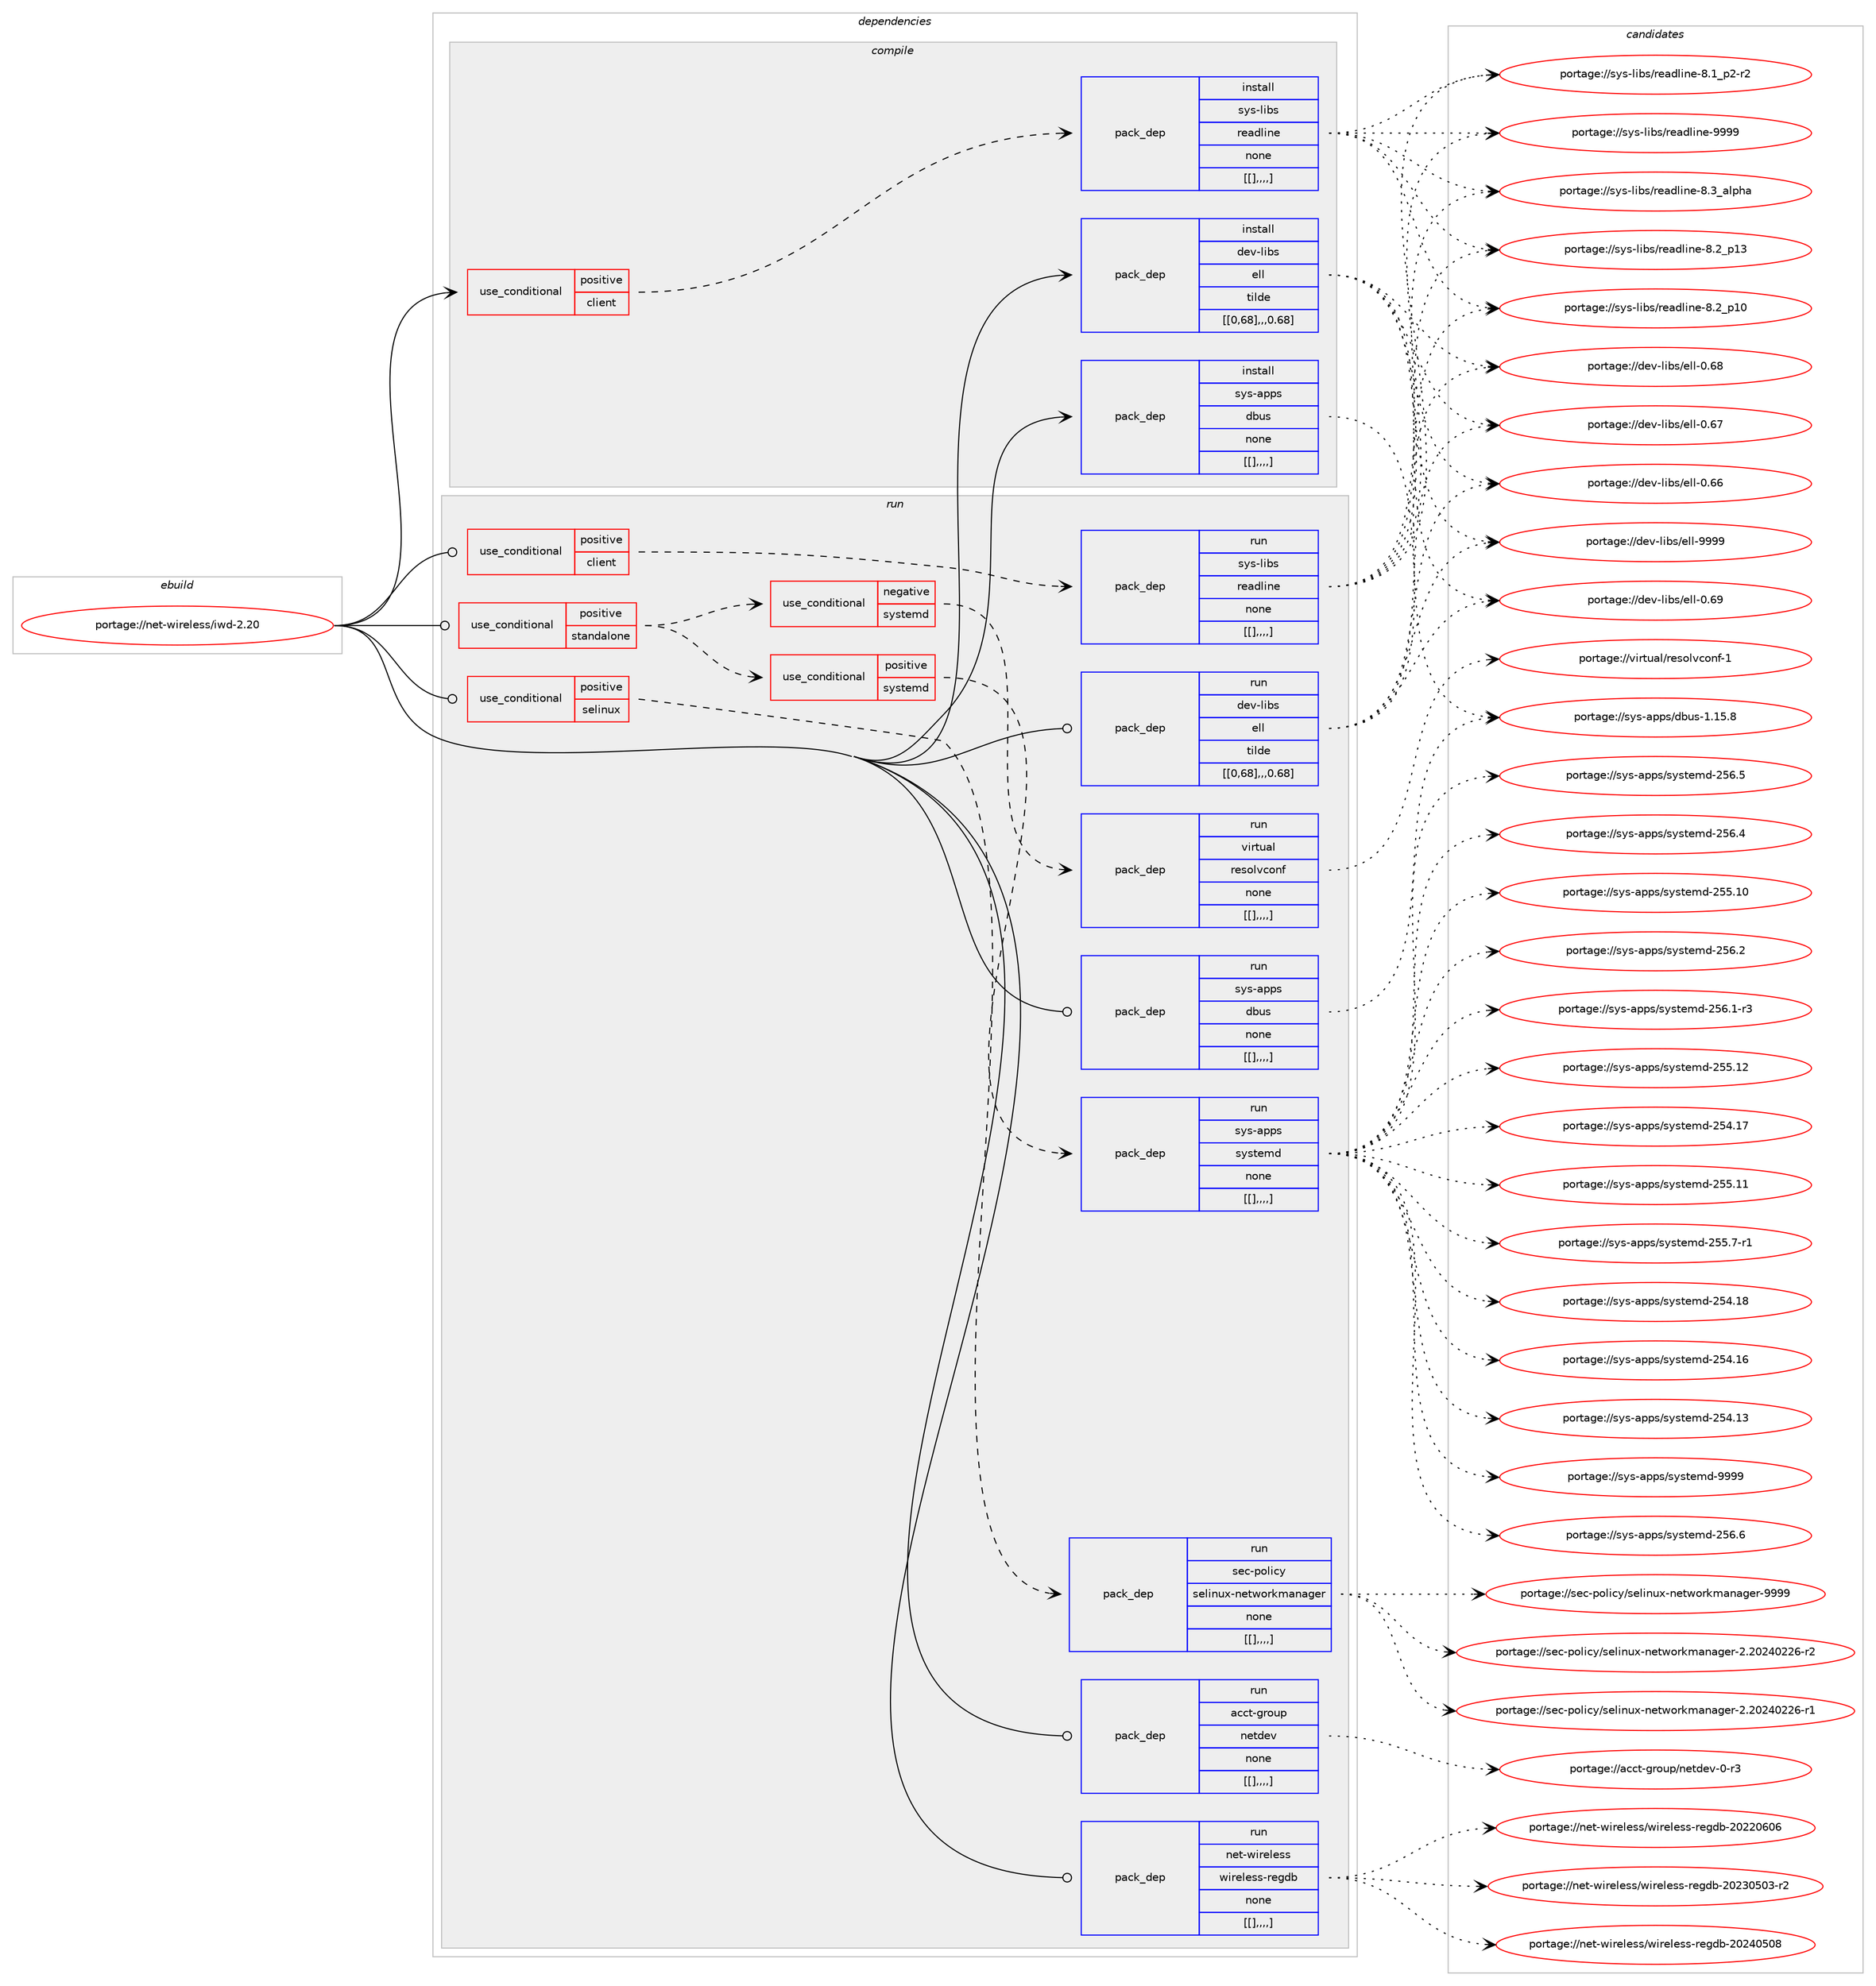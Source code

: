 digraph prolog {

# *************
# Graph options
# *************

newrank=true;
concentrate=true;
compound=true;
graph [rankdir=LR,fontname=Helvetica,fontsize=10,ranksep=1.5];#, ranksep=2.5, nodesep=0.2];
edge  [arrowhead=vee];
node  [fontname=Helvetica,fontsize=10];

# **********
# The ebuild
# **********

subgraph cluster_leftcol {
color=gray;
label=<<i>ebuild</i>>;
id [label="portage://net-wireless/iwd-2.20", color=red, width=4, href="../net-wireless/iwd-2.20.svg"];
}

# ****************
# The dependencies
# ****************

subgraph cluster_midcol {
color=gray;
label=<<i>dependencies</i>>;
subgraph cluster_compile {
fillcolor="#eeeeee";
style=filled;
label=<<i>compile</i>>;
subgraph cond1839 {
dependency5157 [label=<<TABLE BORDER="0" CELLBORDER="1" CELLSPACING="0" CELLPADDING="4"><TR><TD ROWSPAN="3" CELLPADDING="10">use_conditional</TD></TR><TR><TD>positive</TD></TR><TR><TD>client</TD></TR></TABLE>>, shape=none, color=red];
subgraph pack3303 {
dependency5158 [label=<<TABLE BORDER="0" CELLBORDER="1" CELLSPACING="0" CELLPADDING="4" WIDTH="220"><TR><TD ROWSPAN="6" CELLPADDING="30">pack_dep</TD></TR><TR><TD WIDTH="110">install</TD></TR><TR><TD>sys-libs</TD></TR><TR><TD>readline</TD></TR><TR><TD>none</TD></TR><TR><TD>[[],,,,]</TD></TR></TABLE>>, shape=none, color=blue];
}
dependency5157:e -> dependency5158:w [weight=20,style="dashed",arrowhead="vee"];
}
id:e -> dependency5157:w [weight=20,style="solid",arrowhead="vee"];
subgraph pack3304 {
dependency5159 [label=<<TABLE BORDER="0" CELLBORDER="1" CELLSPACING="0" CELLPADDING="4" WIDTH="220"><TR><TD ROWSPAN="6" CELLPADDING="30">pack_dep</TD></TR><TR><TD WIDTH="110">install</TD></TR><TR><TD>dev-libs</TD></TR><TR><TD>ell</TD></TR><TR><TD>tilde</TD></TR><TR><TD>[[0,68],,,0.68]</TD></TR></TABLE>>, shape=none, color=blue];
}
id:e -> dependency5159:w [weight=20,style="solid",arrowhead="vee"];
subgraph pack3305 {
dependency5160 [label=<<TABLE BORDER="0" CELLBORDER="1" CELLSPACING="0" CELLPADDING="4" WIDTH="220"><TR><TD ROWSPAN="6" CELLPADDING="30">pack_dep</TD></TR><TR><TD WIDTH="110">install</TD></TR><TR><TD>sys-apps</TD></TR><TR><TD>dbus</TD></TR><TR><TD>none</TD></TR><TR><TD>[[],,,,]</TD></TR></TABLE>>, shape=none, color=blue];
}
id:e -> dependency5160:w [weight=20,style="solid",arrowhead="vee"];
}
subgraph cluster_compileandrun {
fillcolor="#eeeeee";
style=filled;
label=<<i>compile and run</i>>;
}
subgraph cluster_run {
fillcolor="#eeeeee";
style=filled;
label=<<i>run</i>>;
subgraph cond1840 {
dependency5161 [label=<<TABLE BORDER="0" CELLBORDER="1" CELLSPACING="0" CELLPADDING="4"><TR><TD ROWSPAN="3" CELLPADDING="10">use_conditional</TD></TR><TR><TD>positive</TD></TR><TR><TD>client</TD></TR></TABLE>>, shape=none, color=red];
subgraph pack3306 {
dependency5162 [label=<<TABLE BORDER="0" CELLBORDER="1" CELLSPACING="0" CELLPADDING="4" WIDTH="220"><TR><TD ROWSPAN="6" CELLPADDING="30">pack_dep</TD></TR><TR><TD WIDTH="110">run</TD></TR><TR><TD>sys-libs</TD></TR><TR><TD>readline</TD></TR><TR><TD>none</TD></TR><TR><TD>[[],,,,]</TD></TR></TABLE>>, shape=none, color=blue];
}
dependency5161:e -> dependency5162:w [weight=20,style="dashed",arrowhead="vee"];
}
id:e -> dependency5161:w [weight=20,style="solid",arrowhead="odot"];
subgraph cond1841 {
dependency5163 [label=<<TABLE BORDER="0" CELLBORDER="1" CELLSPACING="0" CELLPADDING="4"><TR><TD ROWSPAN="3" CELLPADDING="10">use_conditional</TD></TR><TR><TD>positive</TD></TR><TR><TD>selinux</TD></TR></TABLE>>, shape=none, color=red];
subgraph pack3307 {
dependency5164 [label=<<TABLE BORDER="0" CELLBORDER="1" CELLSPACING="0" CELLPADDING="4" WIDTH="220"><TR><TD ROWSPAN="6" CELLPADDING="30">pack_dep</TD></TR><TR><TD WIDTH="110">run</TD></TR><TR><TD>sec-policy</TD></TR><TR><TD>selinux-networkmanager</TD></TR><TR><TD>none</TD></TR><TR><TD>[[],,,,]</TD></TR></TABLE>>, shape=none, color=blue];
}
dependency5163:e -> dependency5164:w [weight=20,style="dashed",arrowhead="vee"];
}
id:e -> dependency5163:w [weight=20,style="solid",arrowhead="odot"];
subgraph cond1842 {
dependency5165 [label=<<TABLE BORDER="0" CELLBORDER="1" CELLSPACING="0" CELLPADDING="4"><TR><TD ROWSPAN="3" CELLPADDING="10">use_conditional</TD></TR><TR><TD>positive</TD></TR><TR><TD>standalone</TD></TR></TABLE>>, shape=none, color=red];
subgraph cond1843 {
dependency5166 [label=<<TABLE BORDER="0" CELLBORDER="1" CELLSPACING="0" CELLPADDING="4"><TR><TD ROWSPAN="3" CELLPADDING="10">use_conditional</TD></TR><TR><TD>positive</TD></TR><TR><TD>systemd</TD></TR></TABLE>>, shape=none, color=red];
subgraph pack3308 {
dependency5167 [label=<<TABLE BORDER="0" CELLBORDER="1" CELLSPACING="0" CELLPADDING="4" WIDTH="220"><TR><TD ROWSPAN="6" CELLPADDING="30">pack_dep</TD></TR><TR><TD WIDTH="110">run</TD></TR><TR><TD>sys-apps</TD></TR><TR><TD>systemd</TD></TR><TR><TD>none</TD></TR><TR><TD>[[],,,,]</TD></TR></TABLE>>, shape=none, color=blue];
}
dependency5166:e -> dependency5167:w [weight=20,style="dashed",arrowhead="vee"];
}
dependency5165:e -> dependency5166:w [weight=20,style="dashed",arrowhead="vee"];
subgraph cond1844 {
dependency5168 [label=<<TABLE BORDER="0" CELLBORDER="1" CELLSPACING="0" CELLPADDING="4"><TR><TD ROWSPAN="3" CELLPADDING="10">use_conditional</TD></TR><TR><TD>negative</TD></TR><TR><TD>systemd</TD></TR></TABLE>>, shape=none, color=red];
subgraph pack3309 {
dependency5169 [label=<<TABLE BORDER="0" CELLBORDER="1" CELLSPACING="0" CELLPADDING="4" WIDTH="220"><TR><TD ROWSPAN="6" CELLPADDING="30">pack_dep</TD></TR><TR><TD WIDTH="110">run</TD></TR><TR><TD>virtual</TD></TR><TR><TD>resolvconf</TD></TR><TR><TD>none</TD></TR><TR><TD>[[],,,,]</TD></TR></TABLE>>, shape=none, color=blue];
}
dependency5168:e -> dependency5169:w [weight=20,style="dashed",arrowhead="vee"];
}
dependency5165:e -> dependency5168:w [weight=20,style="dashed",arrowhead="vee"];
}
id:e -> dependency5165:w [weight=20,style="solid",arrowhead="odot"];
subgraph pack3310 {
dependency5170 [label=<<TABLE BORDER="0" CELLBORDER="1" CELLSPACING="0" CELLPADDING="4" WIDTH="220"><TR><TD ROWSPAN="6" CELLPADDING="30">pack_dep</TD></TR><TR><TD WIDTH="110">run</TD></TR><TR><TD>acct-group</TD></TR><TR><TD>netdev</TD></TR><TR><TD>none</TD></TR><TR><TD>[[],,,,]</TD></TR></TABLE>>, shape=none, color=blue];
}
id:e -> dependency5170:w [weight=20,style="solid",arrowhead="odot"];
subgraph pack3311 {
dependency5171 [label=<<TABLE BORDER="0" CELLBORDER="1" CELLSPACING="0" CELLPADDING="4" WIDTH="220"><TR><TD ROWSPAN="6" CELLPADDING="30">pack_dep</TD></TR><TR><TD WIDTH="110">run</TD></TR><TR><TD>dev-libs</TD></TR><TR><TD>ell</TD></TR><TR><TD>tilde</TD></TR><TR><TD>[[0,68],,,0.68]</TD></TR></TABLE>>, shape=none, color=blue];
}
id:e -> dependency5171:w [weight=20,style="solid",arrowhead="odot"];
subgraph pack3312 {
dependency5172 [label=<<TABLE BORDER="0" CELLBORDER="1" CELLSPACING="0" CELLPADDING="4" WIDTH="220"><TR><TD ROWSPAN="6" CELLPADDING="30">pack_dep</TD></TR><TR><TD WIDTH="110">run</TD></TR><TR><TD>net-wireless</TD></TR><TR><TD>wireless-regdb</TD></TR><TR><TD>none</TD></TR><TR><TD>[[],,,,]</TD></TR></TABLE>>, shape=none, color=blue];
}
id:e -> dependency5172:w [weight=20,style="solid",arrowhead="odot"];
subgraph pack3313 {
dependency5173 [label=<<TABLE BORDER="0" CELLBORDER="1" CELLSPACING="0" CELLPADDING="4" WIDTH="220"><TR><TD ROWSPAN="6" CELLPADDING="30">pack_dep</TD></TR><TR><TD WIDTH="110">run</TD></TR><TR><TD>sys-apps</TD></TR><TR><TD>dbus</TD></TR><TR><TD>none</TD></TR><TR><TD>[[],,,,]</TD></TR></TABLE>>, shape=none, color=blue];
}
id:e -> dependency5173:w [weight=20,style="solid",arrowhead="odot"];
}
}

# **************
# The candidates
# **************

subgraph cluster_choices {
rank=same;
color=gray;
label=<<i>candidates</i>>;

subgraph choice3303 {
color=black;
nodesep=1;
choice115121115451081059811547114101971001081051101014557575757 [label="portage://sys-libs/readline-9999", color=red, width=4,href="../sys-libs/readline-9999.svg"];
choice1151211154510810598115471141019710010810511010145564651959710811210497 [label="portage://sys-libs/readline-8.3_alpha", color=red, width=4,href="../sys-libs/readline-8.3_alpha.svg"];
choice1151211154510810598115471141019710010810511010145564650951124951 [label="portage://sys-libs/readline-8.2_p13", color=red, width=4,href="../sys-libs/readline-8.2_p13.svg"];
choice1151211154510810598115471141019710010810511010145564650951124948 [label="portage://sys-libs/readline-8.2_p10", color=red, width=4,href="../sys-libs/readline-8.2_p10.svg"];
choice115121115451081059811547114101971001081051101014556464995112504511450 [label="portage://sys-libs/readline-8.1_p2-r2", color=red, width=4,href="../sys-libs/readline-8.1_p2-r2.svg"];
dependency5158:e -> choice115121115451081059811547114101971001081051101014557575757:w [style=dotted,weight="100"];
dependency5158:e -> choice1151211154510810598115471141019710010810511010145564651959710811210497:w [style=dotted,weight="100"];
dependency5158:e -> choice1151211154510810598115471141019710010810511010145564650951124951:w [style=dotted,weight="100"];
dependency5158:e -> choice1151211154510810598115471141019710010810511010145564650951124948:w [style=dotted,weight="100"];
dependency5158:e -> choice115121115451081059811547114101971001081051101014556464995112504511450:w [style=dotted,weight="100"];
}
subgraph choice3304 {
color=black;
nodesep=1;
choice1001011184510810598115471011081084557575757 [label="portage://dev-libs/ell-9999", color=red, width=4,href="../dev-libs/ell-9999.svg"];
choice1001011184510810598115471011081084548465457 [label="portage://dev-libs/ell-0.69", color=red, width=4,href="../dev-libs/ell-0.69.svg"];
choice1001011184510810598115471011081084548465456 [label="portage://dev-libs/ell-0.68", color=red, width=4,href="../dev-libs/ell-0.68.svg"];
choice1001011184510810598115471011081084548465455 [label="portage://dev-libs/ell-0.67", color=red, width=4,href="../dev-libs/ell-0.67.svg"];
choice1001011184510810598115471011081084548465454 [label="portage://dev-libs/ell-0.66", color=red, width=4,href="../dev-libs/ell-0.66.svg"];
dependency5159:e -> choice1001011184510810598115471011081084557575757:w [style=dotted,weight="100"];
dependency5159:e -> choice1001011184510810598115471011081084548465457:w [style=dotted,weight="100"];
dependency5159:e -> choice1001011184510810598115471011081084548465456:w [style=dotted,weight="100"];
dependency5159:e -> choice1001011184510810598115471011081084548465455:w [style=dotted,weight="100"];
dependency5159:e -> choice1001011184510810598115471011081084548465454:w [style=dotted,weight="100"];
}
subgraph choice3305 {
color=black;
nodesep=1;
choice1151211154597112112115471009811711545494649534656 [label="portage://sys-apps/dbus-1.15.8", color=red, width=4,href="../sys-apps/dbus-1.15.8.svg"];
dependency5160:e -> choice1151211154597112112115471009811711545494649534656:w [style=dotted,weight="100"];
}
subgraph choice3306 {
color=black;
nodesep=1;
choice115121115451081059811547114101971001081051101014557575757 [label="portage://sys-libs/readline-9999", color=red, width=4,href="../sys-libs/readline-9999.svg"];
choice1151211154510810598115471141019710010810511010145564651959710811210497 [label="portage://sys-libs/readline-8.3_alpha", color=red, width=4,href="../sys-libs/readline-8.3_alpha.svg"];
choice1151211154510810598115471141019710010810511010145564650951124951 [label="portage://sys-libs/readline-8.2_p13", color=red, width=4,href="../sys-libs/readline-8.2_p13.svg"];
choice1151211154510810598115471141019710010810511010145564650951124948 [label="portage://sys-libs/readline-8.2_p10", color=red, width=4,href="../sys-libs/readline-8.2_p10.svg"];
choice115121115451081059811547114101971001081051101014556464995112504511450 [label="portage://sys-libs/readline-8.1_p2-r2", color=red, width=4,href="../sys-libs/readline-8.1_p2-r2.svg"];
dependency5162:e -> choice115121115451081059811547114101971001081051101014557575757:w [style=dotted,weight="100"];
dependency5162:e -> choice1151211154510810598115471141019710010810511010145564651959710811210497:w [style=dotted,weight="100"];
dependency5162:e -> choice1151211154510810598115471141019710010810511010145564650951124951:w [style=dotted,weight="100"];
dependency5162:e -> choice1151211154510810598115471141019710010810511010145564650951124948:w [style=dotted,weight="100"];
dependency5162:e -> choice115121115451081059811547114101971001081051101014556464995112504511450:w [style=dotted,weight="100"];
}
subgraph choice3307 {
color=black;
nodesep=1;
choice115101994511211110810599121471151011081051101171204511010111611911111410710997110971031011144557575757 [label="portage://sec-policy/selinux-networkmanager-9999", color=red, width=4,href="../sec-policy/selinux-networkmanager-9999.svg"];
choice1151019945112111108105991214711510110810511011712045110101116119111114107109971109710310111445504650485052485050544511450 [label="portage://sec-policy/selinux-networkmanager-2.20240226-r2", color=red, width=4,href="../sec-policy/selinux-networkmanager-2.20240226-r2.svg"];
choice1151019945112111108105991214711510110810511011712045110101116119111114107109971109710310111445504650485052485050544511449 [label="portage://sec-policy/selinux-networkmanager-2.20240226-r1", color=red, width=4,href="../sec-policy/selinux-networkmanager-2.20240226-r1.svg"];
dependency5164:e -> choice115101994511211110810599121471151011081051101171204511010111611911111410710997110971031011144557575757:w [style=dotted,weight="100"];
dependency5164:e -> choice1151019945112111108105991214711510110810511011712045110101116119111114107109971109710310111445504650485052485050544511450:w [style=dotted,weight="100"];
dependency5164:e -> choice1151019945112111108105991214711510110810511011712045110101116119111114107109971109710310111445504650485052485050544511449:w [style=dotted,weight="100"];
}
subgraph choice3308 {
color=black;
nodesep=1;
choice1151211154597112112115471151211151161011091004557575757 [label="portage://sys-apps/systemd-9999", color=red, width=4,href="../sys-apps/systemd-9999.svg"];
choice115121115459711211211547115121115116101109100455053544654 [label="portage://sys-apps/systemd-256.6", color=red, width=4,href="../sys-apps/systemd-256.6.svg"];
choice115121115459711211211547115121115116101109100455053544653 [label="portage://sys-apps/systemd-256.5", color=red, width=4,href="../sys-apps/systemd-256.5.svg"];
choice115121115459711211211547115121115116101109100455053544652 [label="portage://sys-apps/systemd-256.4", color=red, width=4,href="../sys-apps/systemd-256.4.svg"];
choice115121115459711211211547115121115116101109100455053544650 [label="portage://sys-apps/systemd-256.2", color=red, width=4,href="../sys-apps/systemd-256.2.svg"];
choice1151211154597112112115471151211151161011091004550535446494511451 [label="portage://sys-apps/systemd-256.1-r3", color=red, width=4,href="../sys-apps/systemd-256.1-r3.svg"];
choice11512111545971121121154711512111511610110910045505353464950 [label="portage://sys-apps/systemd-255.12", color=red, width=4,href="../sys-apps/systemd-255.12.svg"];
choice11512111545971121121154711512111511610110910045505353464949 [label="portage://sys-apps/systemd-255.11", color=red, width=4,href="../sys-apps/systemd-255.11.svg"];
choice11512111545971121121154711512111511610110910045505353464948 [label="portage://sys-apps/systemd-255.10", color=red, width=4,href="../sys-apps/systemd-255.10.svg"];
choice1151211154597112112115471151211151161011091004550535346554511449 [label="portage://sys-apps/systemd-255.7-r1", color=red, width=4,href="../sys-apps/systemd-255.7-r1.svg"];
choice11512111545971121121154711512111511610110910045505352464956 [label="portage://sys-apps/systemd-254.18", color=red, width=4,href="../sys-apps/systemd-254.18.svg"];
choice11512111545971121121154711512111511610110910045505352464955 [label="portage://sys-apps/systemd-254.17", color=red, width=4,href="../sys-apps/systemd-254.17.svg"];
choice11512111545971121121154711512111511610110910045505352464954 [label="portage://sys-apps/systemd-254.16", color=red, width=4,href="../sys-apps/systemd-254.16.svg"];
choice11512111545971121121154711512111511610110910045505352464951 [label="portage://sys-apps/systemd-254.13", color=red, width=4,href="../sys-apps/systemd-254.13.svg"];
dependency5167:e -> choice1151211154597112112115471151211151161011091004557575757:w [style=dotted,weight="100"];
dependency5167:e -> choice115121115459711211211547115121115116101109100455053544654:w [style=dotted,weight="100"];
dependency5167:e -> choice115121115459711211211547115121115116101109100455053544653:w [style=dotted,weight="100"];
dependency5167:e -> choice115121115459711211211547115121115116101109100455053544652:w [style=dotted,weight="100"];
dependency5167:e -> choice115121115459711211211547115121115116101109100455053544650:w [style=dotted,weight="100"];
dependency5167:e -> choice1151211154597112112115471151211151161011091004550535446494511451:w [style=dotted,weight="100"];
dependency5167:e -> choice11512111545971121121154711512111511610110910045505353464950:w [style=dotted,weight="100"];
dependency5167:e -> choice11512111545971121121154711512111511610110910045505353464949:w [style=dotted,weight="100"];
dependency5167:e -> choice11512111545971121121154711512111511610110910045505353464948:w [style=dotted,weight="100"];
dependency5167:e -> choice1151211154597112112115471151211151161011091004550535346554511449:w [style=dotted,weight="100"];
dependency5167:e -> choice11512111545971121121154711512111511610110910045505352464956:w [style=dotted,weight="100"];
dependency5167:e -> choice11512111545971121121154711512111511610110910045505352464955:w [style=dotted,weight="100"];
dependency5167:e -> choice11512111545971121121154711512111511610110910045505352464954:w [style=dotted,weight="100"];
dependency5167:e -> choice11512111545971121121154711512111511610110910045505352464951:w [style=dotted,weight="100"];
}
subgraph choice3309 {
color=black;
nodesep=1;
choice1181051141161179710847114101115111108118991111101024549 [label="portage://virtual/resolvconf-1", color=red, width=4,href="../virtual/resolvconf-1.svg"];
dependency5169:e -> choice1181051141161179710847114101115111108118991111101024549:w [style=dotted,weight="100"];
}
subgraph choice3310 {
color=black;
nodesep=1;
choice979999116451031141111171124711010111610010111845484511451 [label="portage://acct-group/netdev-0-r3", color=red, width=4,href="../acct-group/netdev-0-r3.svg"];
dependency5170:e -> choice979999116451031141111171124711010111610010111845484511451:w [style=dotted,weight="100"];
}
subgraph choice3311 {
color=black;
nodesep=1;
choice1001011184510810598115471011081084557575757 [label="portage://dev-libs/ell-9999", color=red, width=4,href="../dev-libs/ell-9999.svg"];
choice1001011184510810598115471011081084548465457 [label="portage://dev-libs/ell-0.69", color=red, width=4,href="../dev-libs/ell-0.69.svg"];
choice1001011184510810598115471011081084548465456 [label="portage://dev-libs/ell-0.68", color=red, width=4,href="../dev-libs/ell-0.68.svg"];
choice1001011184510810598115471011081084548465455 [label="portage://dev-libs/ell-0.67", color=red, width=4,href="../dev-libs/ell-0.67.svg"];
choice1001011184510810598115471011081084548465454 [label="portage://dev-libs/ell-0.66", color=red, width=4,href="../dev-libs/ell-0.66.svg"];
dependency5171:e -> choice1001011184510810598115471011081084557575757:w [style=dotted,weight="100"];
dependency5171:e -> choice1001011184510810598115471011081084548465457:w [style=dotted,weight="100"];
dependency5171:e -> choice1001011184510810598115471011081084548465456:w [style=dotted,weight="100"];
dependency5171:e -> choice1001011184510810598115471011081084548465455:w [style=dotted,weight="100"];
dependency5171:e -> choice1001011184510810598115471011081084548465454:w [style=dotted,weight="100"];
}
subgraph choice3312 {
color=black;
nodesep=1;
choice11010111645119105114101108101115115471191051141011081011151154511410110310098455048505248534856 [label="portage://net-wireless/wireless-regdb-20240508", color=red, width=4,href="../net-wireless/wireless-regdb-20240508.svg"];
choice110101116451191051141011081011151154711910511410110810111511545114101103100984550485051485348514511450 [label="portage://net-wireless/wireless-regdb-20230503-r2", color=red, width=4,href="../net-wireless/wireless-regdb-20230503-r2.svg"];
choice11010111645119105114101108101115115471191051141011081011151154511410110310098455048505048544854 [label="portage://net-wireless/wireless-regdb-20220606", color=red, width=4,href="../net-wireless/wireless-regdb-20220606.svg"];
dependency5172:e -> choice11010111645119105114101108101115115471191051141011081011151154511410110310098455048505248534856:w [style=dotted,weight="100"];
dependency5172:e -> choice110101116451191051141011081011151154711910511410110810111511545114101103100984550485051485348514511450:w [style=dotted,weight="100"];
dependency5172:e -> choice11010111645119105114101108101115115471191051141011081011151154511410110310098455048505048544854:w [style=dotted,weight="100"];
}
subgraph choice3313 {
color=black;
nodesep=1;
choice1151211154597112112115471009811711545494649534656 [label="portage://sys-apps/dbus-1.15.8", color=red, width=4,href="../sys-apps/dbus-1.15.8.svg"];
dependency5173:e -> choice1151211154597112112115471009811711545494649534656:w [style=dotted,weight="100"];
}
}

}
